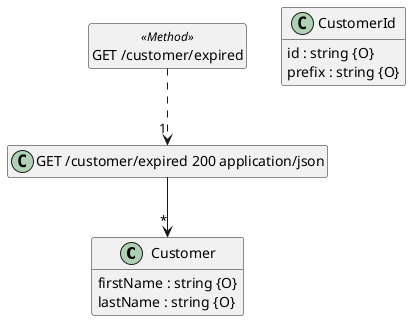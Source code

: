 @startuml
hide <<Method>> circle
hide empty methods
hide empty fields
set namespaceSeparator none

class "Customer" {
  firstName : string {O}
  lastName : string {O}
}

class "CustomerId" {
  id : string {O}
  prefix : string {O}
}

class "GET /customer/expired" <<Method>> {
}

class "GET /customer/expired 200 application/json" {
}

"GET /customer/expired 200 application/json" --> "*" "Customer"

"GET /customer/expired" ..> "1" "GET /customer/expired 200 application/json"

@enduml